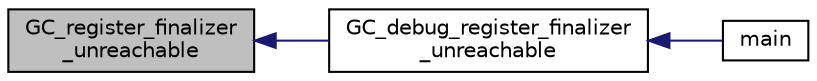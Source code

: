 digraph "GC_register_finalizer_unreachable"
{
  edge [fontname="Helvetica",fontsize="10",labelfontname="Helvetica",labelfontsize="10"];
  node [fontname="Helvetica",fontsize="10",shape=record];
  rankdir="LR";
  Node3191 [label="GC_register_finalizer\l_unreachable",height=0.2,width=0.4,color="black", fillcolor="grey75", style="filled", fontcolor="black"];
  Node3191 -> Node3192 [dir="back",color="midnightblue",fontsize="10",style="solid",fontname="Helvetica"];
  Node3192 [label="GC_debug_register_finalizer\l_unreachable",height=0.2,width=0.4,color="black", fillcolor="white", style="filled",URL="$d0/daa/gc_8h.html#ad208471f9576dd8f2fa413c583a37fe0"];
  Node3192 -> Node3193 [dir="back",color="midnightblue",fontsize="10",style="solid",fontname="Helvetica"];
  Node3193 [label="main",height=0.2,width=0.4,color="black", fillcolor="white", style="filled",URL="$d4/d12/3rd_party_2gc_2tests_2test_8c.html#a840291bc02cba5474a4cb46a9b9566fe"];
}
